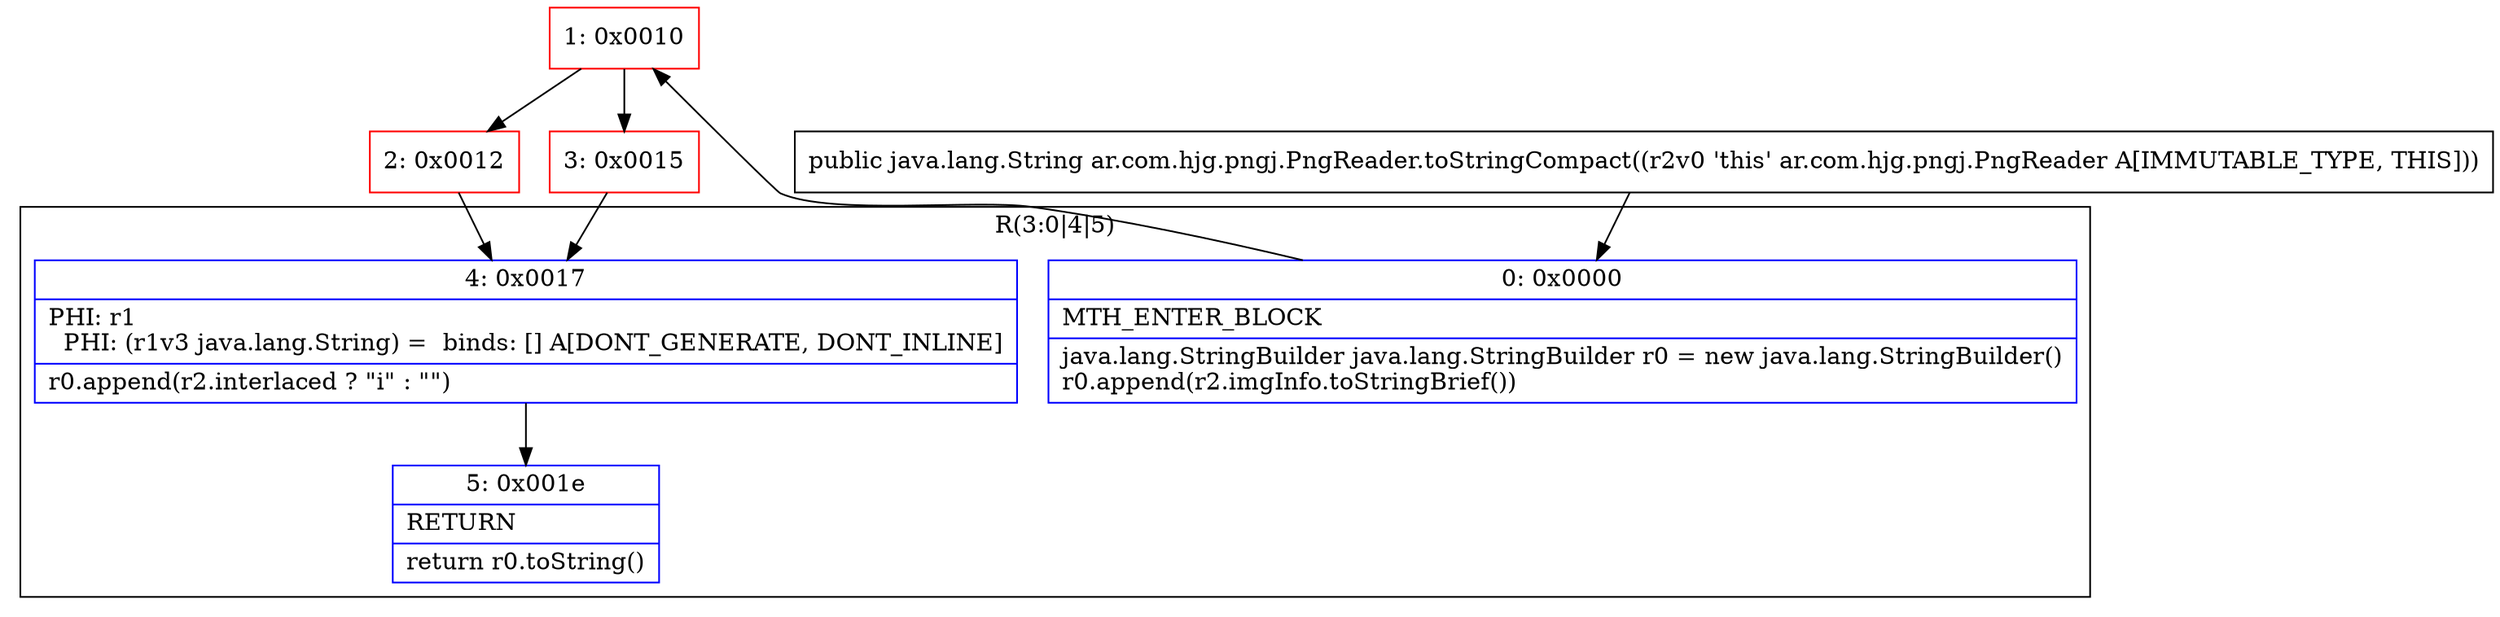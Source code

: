 digraph "CFG forar.com.hjg.pngj.PngReader.toStringCompact()Ljava\/lang\/String;" {
subgraph cluster_Region_680217860 {
label = "R(3:0|4|5)";
node [shape=record,color=blue];
Node_0 [shape=record,label="{0\:\ 0x0000|MTH_ENTER_BLOCK\l|java.lang.StringBuilder java.lang.StringBuilder r0 = new java.lang.StringBuilder()\lr0.append(r2.imgInfo.toStringBrief())\l}"];
Node_4 [shape=record,label="{4\:\ 0x0017|PHI: r1 \l  PHI: (r1v3 java.lang.String) =  binds: [] A[DONT_GENERATE, DONT_INLINE]\l|r0.append(r2.interlaced ? \"i\" : \"\")\l}"];
Node_5 [shape=record,label="{5\:\ 0x001e|RETURN\l|return r0.toString()\l}"];
}
Node_1 [shape=record,color=red,label="{1\:\ 0x0010}"];
Node_2 [shape=record,color=red,label="{2\:\ 0x0012}"];
Node_3 [shape=record,color=red,label="{3\:\ 0x0015}"];
MethodNode[shape=record,label="{public java.lang.String ar.com.hjg.pngj.PngReader.toStringCompact((r2v0 'this' ar.com.hjg.pngj.PngReader A[IMMUTABLE_TYPE, THIS])) }"];
MethodNode -> Node_0;
Node_0 -> Node_1;
Node_4 -> Node_5;
Node_1 -> Node_2;
Node_1 -> Node_3;
Node_2 -> Node_4;
Node_3 -> Node_4;
}

